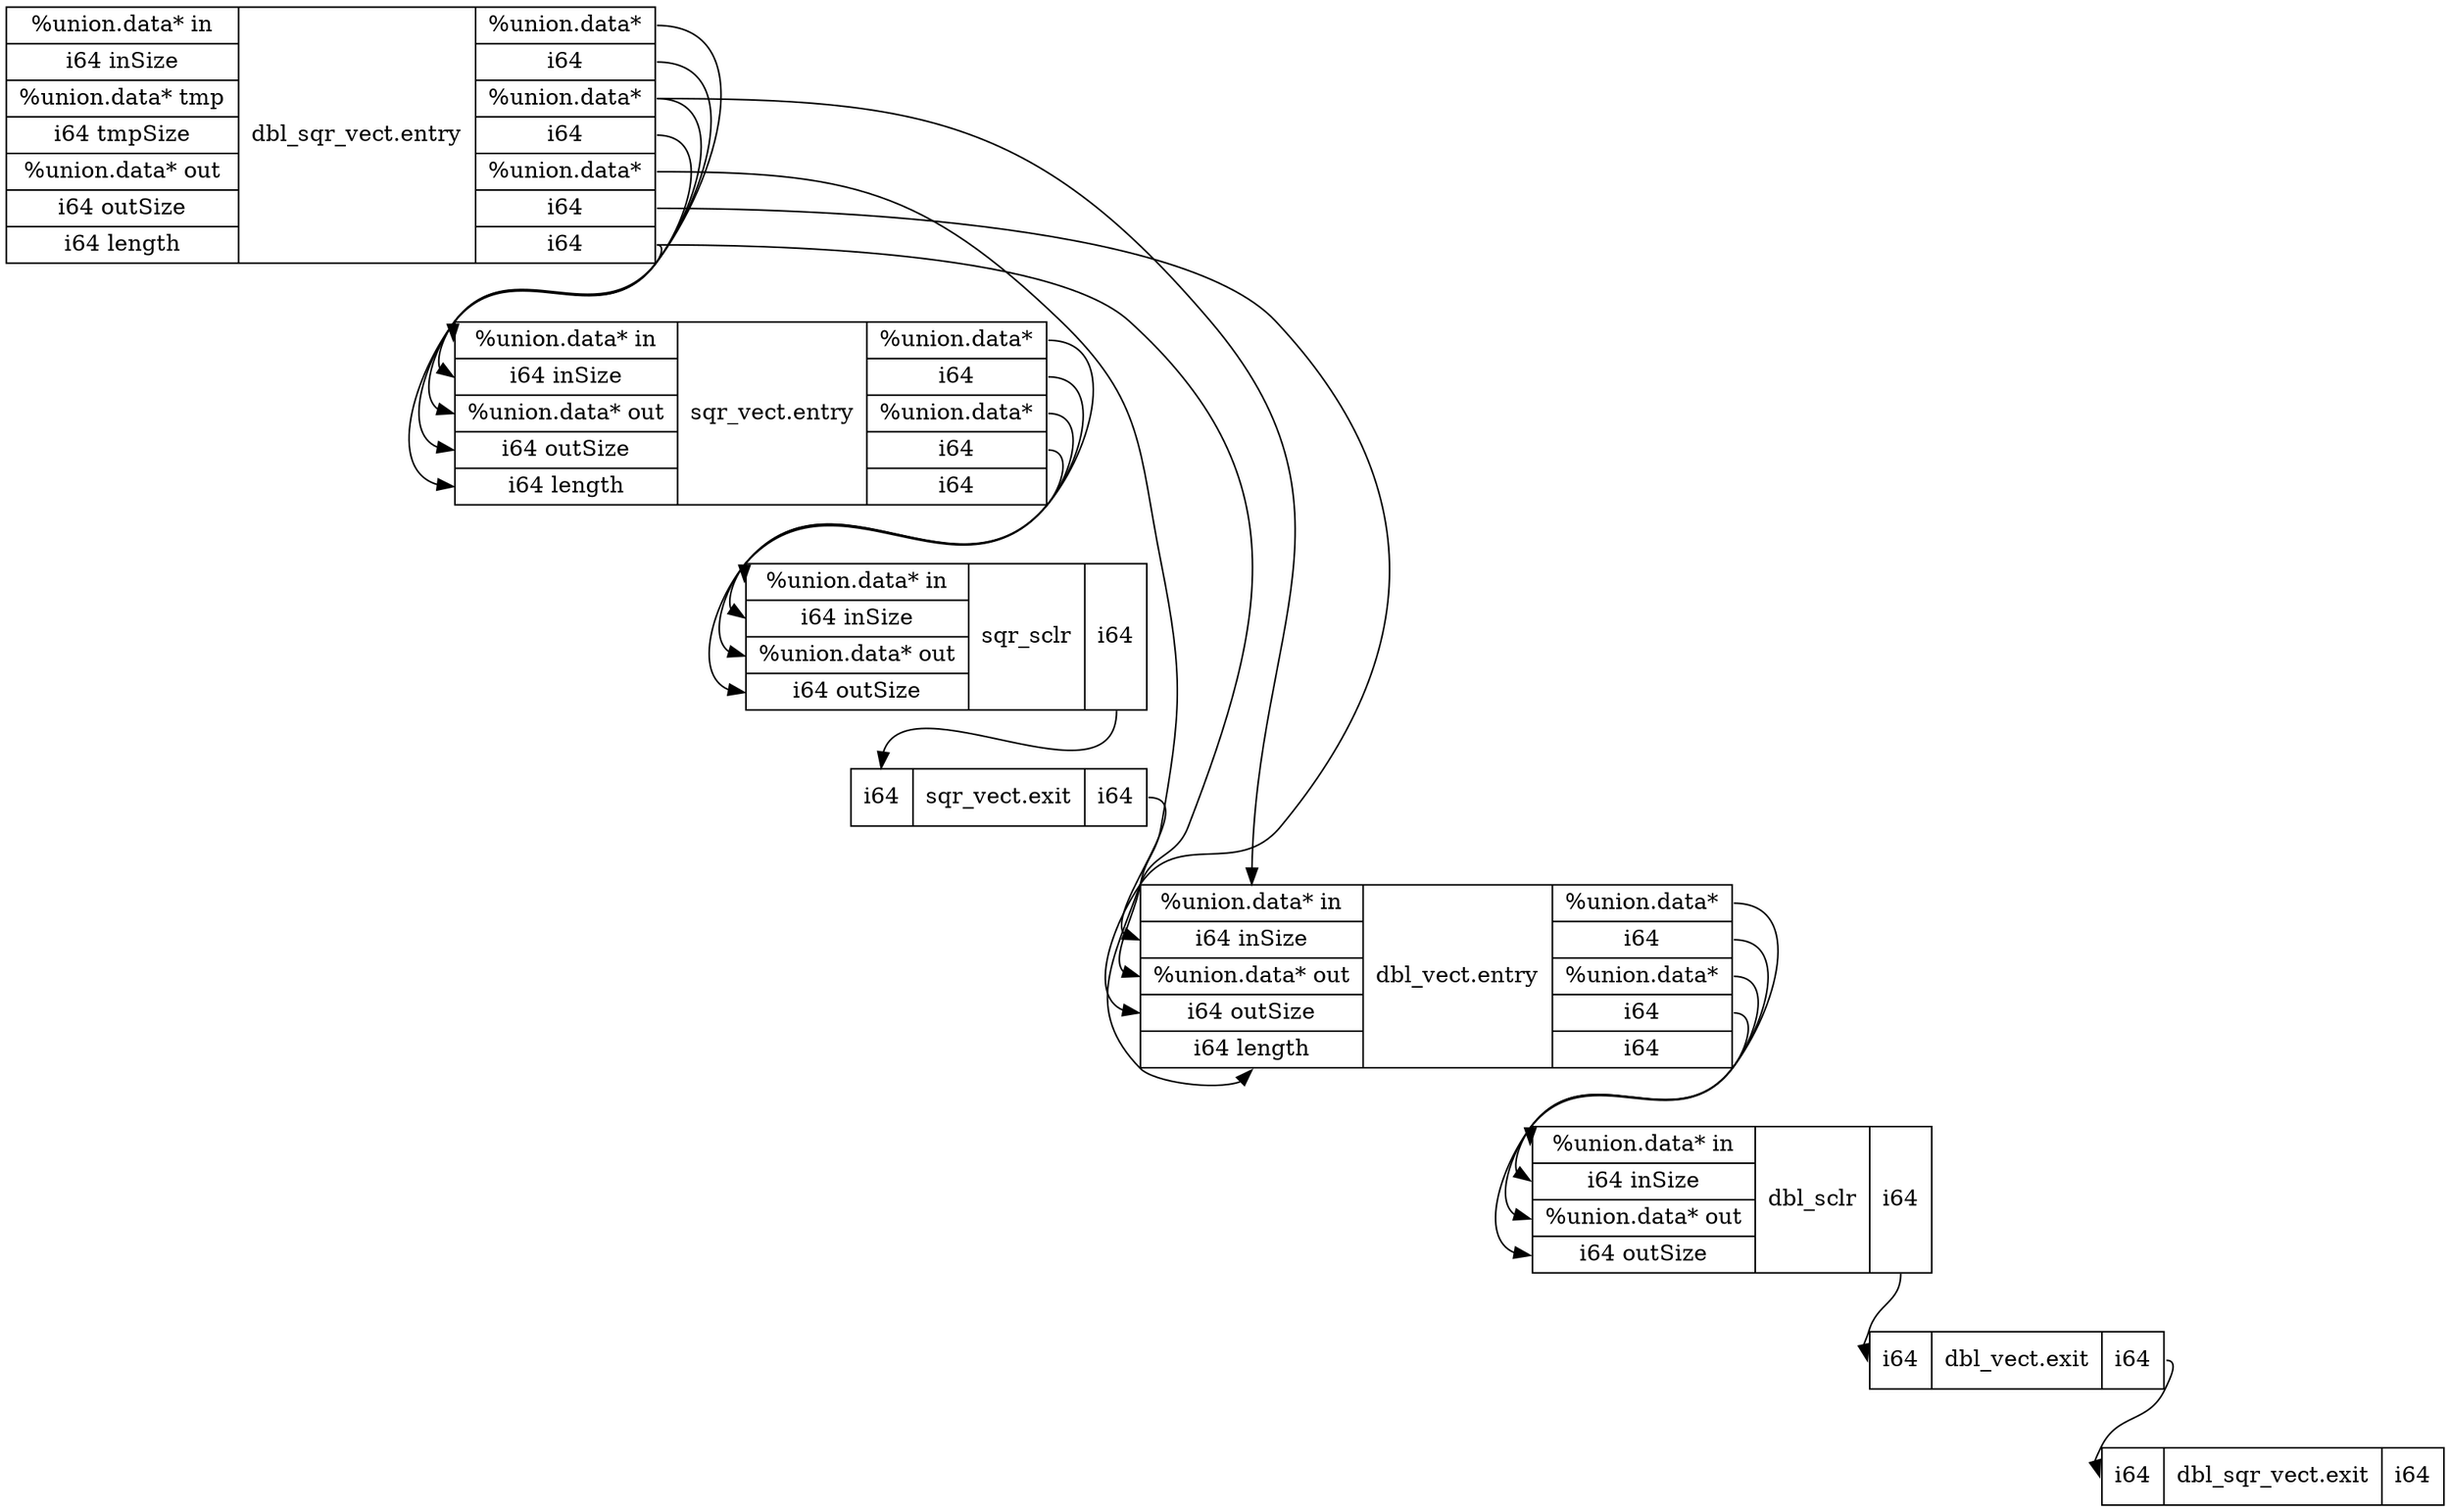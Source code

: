 digraph structs {
	node [shape=record];
	"sqr_vect.exit" [label="{<i0>i64}|sqr_vect.exit|{<o0>i64}"];
	"dbl_sqr_vect.exit" [label="{<i0>i64}|dbl_sqr_vect.exit|{<o0>i64}"];
	"dbl_vect.exit" [label="{<i0>i64}|dbl_vect.exit|{<o0>i64}"];
	"sqr_vect.entry" [label="{<i0>%union.data* in|<i1>i64 inSize|<i2>%union.data* out|<i3>i64 outSize|<i4>i64 length}|sqr_vect.entry|{<o0>%union.data*|<o1>i64|<o2>%union.data*|<o3>i64|<o4>i64}"];
	"dbl_sclr" [label="{<i0>%union.data* in|<i1>i64 inSize|<i2>%union.data* out|<i3>i64 outSize}|dbl_sclr|{<o0>i64}"];
	"dbl_vect.entry" [label="{<i0>%union.data* in|<i1>i64 inSize|<i2>%union.data* out|<i3>i64 outSize|<i4>i64 length}|dbl_vect.entry|{<o0>%union.data*|<o1>i64|<o2>%union.data*|<o3>i64|<o4>i64}"];
	"dbl_sqr_vect.entry" [label="{<i0>%union.data* in|<i1>i64 inSize|<i2>%union.data* tmp|<i3>i64 tmpSize|<i4>%union.data* out|<i5>i64 outSize|<i6>i64 length}|dbl_sqr_vect.entry|{<o0>%union.data*|<o1>i64|<o2>%union.data*|<o3>i64|<o4>%union.data*|<o5>i64|<o6>i64}"];
	"sqr_sclr" [label="{<i0>%union.data* in|<i1>i64 inSize|<i2>%union.data* out|<i3>i64 outSize}|sqr_sclr|{<o0>i64}"];

	"dbl_sclr" -> "dbl_vect.exit" [tailport=o0, headport=i0, ];
	"dbl_vect.entry" -> "dbl_sclr" [tailport=o3, headport=i3, ];
	"dbl_vect.entry" -> "dbl_sclr" [tailport=o2, headport=i2, ];
	"dbl_sqr_vect.entry" -> "dbl_vect.entry" [tailport=o4, headport=i2, ];
	"sqr_vect.entry" -> "sqr_sclr" [tailport=o1, headport=i1, ];
	"dbl_vect.entry" -> "dbl_sclr" [tailport=o0, headport=i0, ];
	"dbl_sqr_vect.entry" -> "dbl_vect.entry" [tailport=o6, headport=i4, ];
	"dbl_sqr_vect.entry" -> "sqr_vect.entry" [tailport=o6, headport=i4, ];
	"dbl_sqr_vect.entry" -> "sqr_vect.entry" [tailport=o3, headport=i3, ];
	"sqr_vect.entry" -> "sqr_sclr" [tailport=o0, headport=i0, ];
	"dbl_vect.exit" -> "dbl_sqr_vect.exit" [tailport=o0, headport=i0, ];
	"dbl_sqr_vect.entry" -> "dbl_vect.entry" [tailport=o2, headport=i0, ];
	"dbl_sqr_vect.entry" -> "sqr_vect.entry" [tailport=o2, headport=i2, ];
	"sqr_vect.entry" -> "sqr_sclr" [tailport=o3, headport=i3, ];
	"dbl_sqr_vect.entry" -> "sqr_vect.entry" [tailport=o1, headport=i1, ];
	"sqr_sclr" -> "sqr_vect.exit" [tailport=o0, headport=i0, ];
	"dbl_sqr_vect.entry" -> "dbl_vect.entry" [tailport=o5, headport=i3, ];
	"dbl_sqr_vect.entry" -> "sqr_vect.entry" [tailport=o0, headport=i0, ];
	"sqr_vect.entry" -> "sqr_sclr" [tailport=o2, headport=i2, ];
	"sqr_vect.exit" -> "dbl_vect.entry" [tailport=o0, headport=i1, ];
	"dbl_vect.entry" -> "dbl_sclr" [tailport=o1, headport=i1, ];
}
